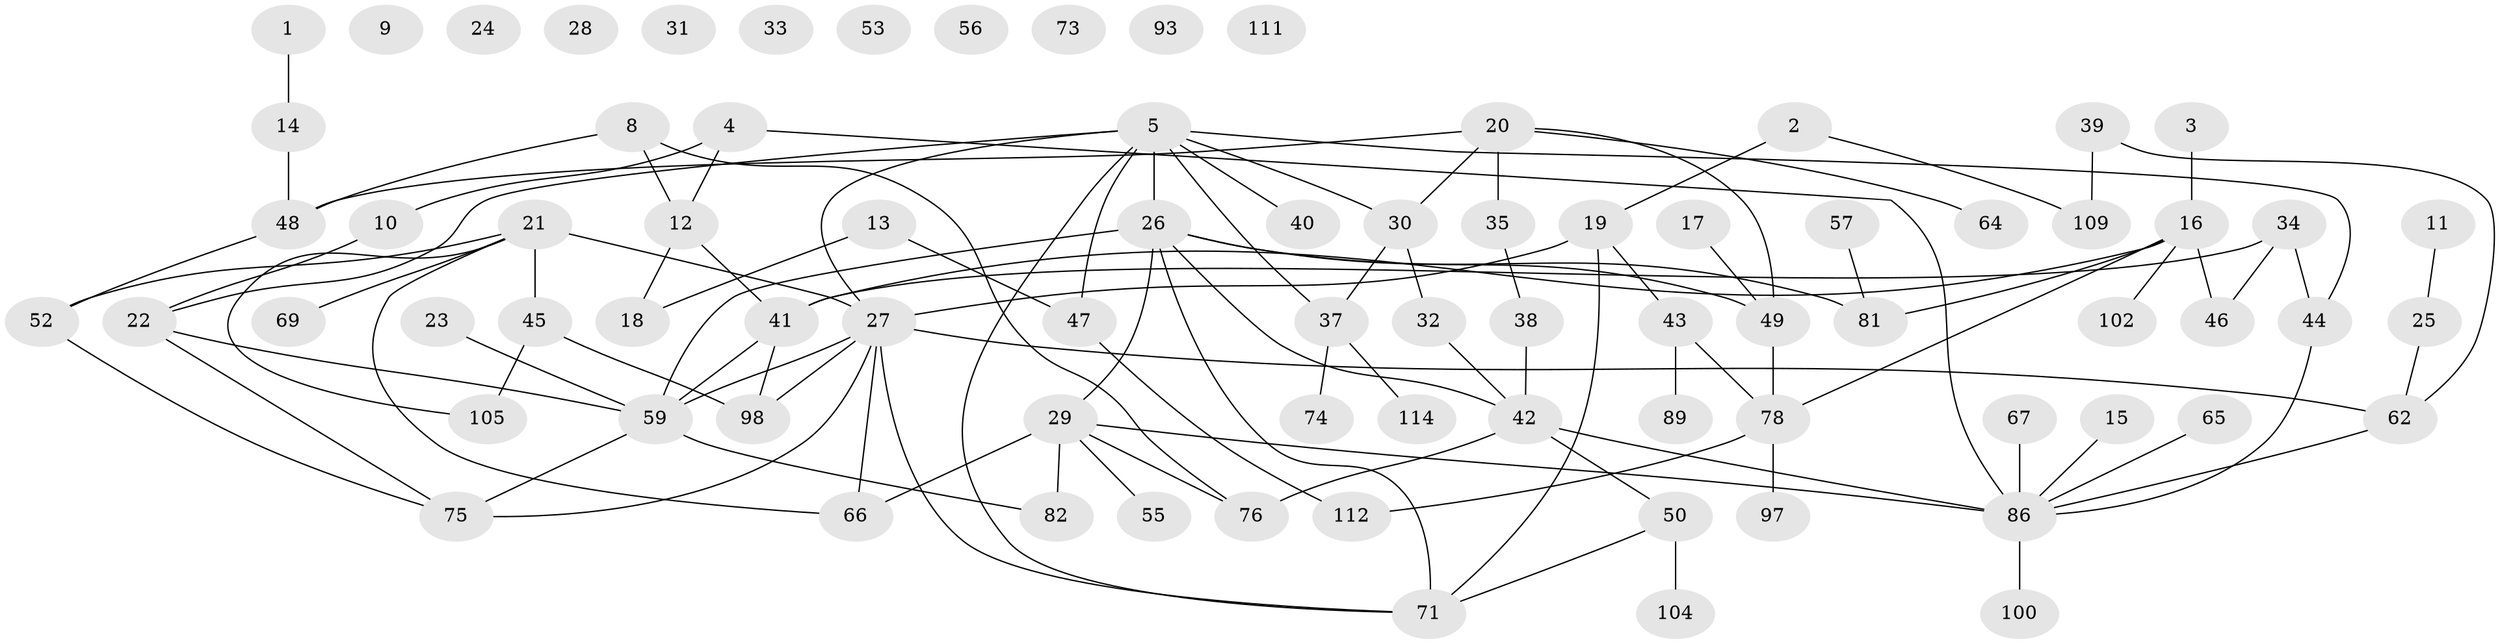 // original degree distribution, {1: 0.21367521367521367, 2: 0.26495726495726496, 3: 0.2222222222222222, 5: 0.05128205128205128, 6: 0.03418803418803419, 0: 0.07692307692307693, 4: 0.11965811965811966, 8: 0.008547008547008548, 7: 0.008547008547008548}
// Generated by graph-tools (version 1.1) at 2025/41/03/06/25 10:41:21]
// undirected, 80 vertices, 105 edges
graph export_dot {
graph [start="1"]
  node [color=gray90,style=filled];
  1;
  2;
  3;
  4 [super="+7"];
  5 [super="+6"];
  8;
  9;
  10;
  11;
  12 [super="+80"];
  13 [super="+58"];
  14;
  15;
  16 [super="+87"];
  17 [super="+79"];
  18 [super="+103"];
  19;
  20 [super="+63"];
  21 [super="+101"];
  22;
  23;
  24;
  25 [super="+36"];
  26 [super="+61"];
  27 [super="+85"];
  28;
  29 [super="+92"];
  30 [super="+91"];
  31 [super="+116"];
  32 [super="+106"];
  33;
  34;
  35 [super="+90"];
  37 [super="+68"];
  38 [super="+84"];
  39;
  40;
  41 [super="+54"];
  42 [super="+60"];
  43;
  44 [super="+107"];
  45 [super="+96"];
  46;
  47 [super="+110"];
  48;
  49 [super="+94"];
  50 [super="+51"];
  52 [super="+70"];
  53;
  55;
  56;
  57;
  59 [super="+99"];
  62 [super="+72"];
  64;
  65;
  66;
  67;
  69;
  71 [super="+88"];
  73;
  74 [super="+113"];
  75 [super="+117"];
  76 [super="+77"];
  78 [super="+83"];
  81 [super="+108"];
  82;
  86 [super="+95"];
  89;
  93;
  97;
  98;
  100;
  102 [super="+115"];
  104;
  105;
  109;
  111;
  112;
  114;
  1 -- 14;
  2 -- 19;
  2 -- 109;
  3 -- 16;
  4 -- 10;
  4 -- 86;
  4 -- 12;
  5 -- 22;
  5 -- 26;
  5 -- 40;
  5 -- 44;
  5 -- 47;
  5 -- 30;
  5 -- 71;
  5 -- 27;
  5 -- 37;
  8 -- 48;
  8 -- 76;
  8 -- 12;
  10 -- 22;
  11 -- 25;
  12 -- 41;
  12 -- 18;
  13 -- 47;
  13 -- 18;
  14 -- 48;
  15 -- 86;
  16 -- 46;
  16 -- 81;
  16 -- 78;
  16 -- 41;
  16 -- 102;
  17 -- 49;
  19 -- 43;
  19 -- 71;
  19 -- 27;
  20 -- 35;
  20 -- 64;
  20 -- 48;
  20 -- 49;
  20 -- 30;
  21 -- 27 [weight=3];
  21 -- 66;
  21 -- 69;
  21 -- 105;
  21 -- 45;
  21 -- 52;
  22 -- 75;
  22 -- 59;
  23 -- 59;
  25 -- 62;
  26 -- 29;
  26 -- 49;
  26 -- 42;
  26 -- 71;
  26 -- 81;
  26 -- 59;
  27 -- 66;
  27 -- 75;
  27 -- 62;
  27 -- 98;
  27 -- 71;
  27 -- 59;
  29 -- 86 [weight=2];
  29 -- 66;
  29 -- 82;
  29 -- 55;
  29 -- 76;
  30 -- 32;
  30 -- 37;
  32 -- 42;
  34 -- 46;
  34 -- 41;
  34 -- 44;
  35 -- 38;
  37 -- 114;
  37 -- 74;
  38 -- 42;
  39 -- 109;
  39 -- 62;
  41 -- 98;
  41 -- 59;
  42 -- 50;
  42 -- 86;
  42 -- 76;
  43 -- 89;
  43 -- 78;
  44 -- 86;
  45 -- 105;
  45 -- 98;
  47 -- 112;
  48 -- 52;
  49 -- 78;
  50 -- 71;
  50 -- 104;
  52 -- 75;
  57 -- 81;
  59 -- 82;
  59 -- 75;
  62 -- 86;
  65 -- 86;
  67 -- 86;
  78 -- 112;
  78 -- 97;
  86 -- 100;
}
